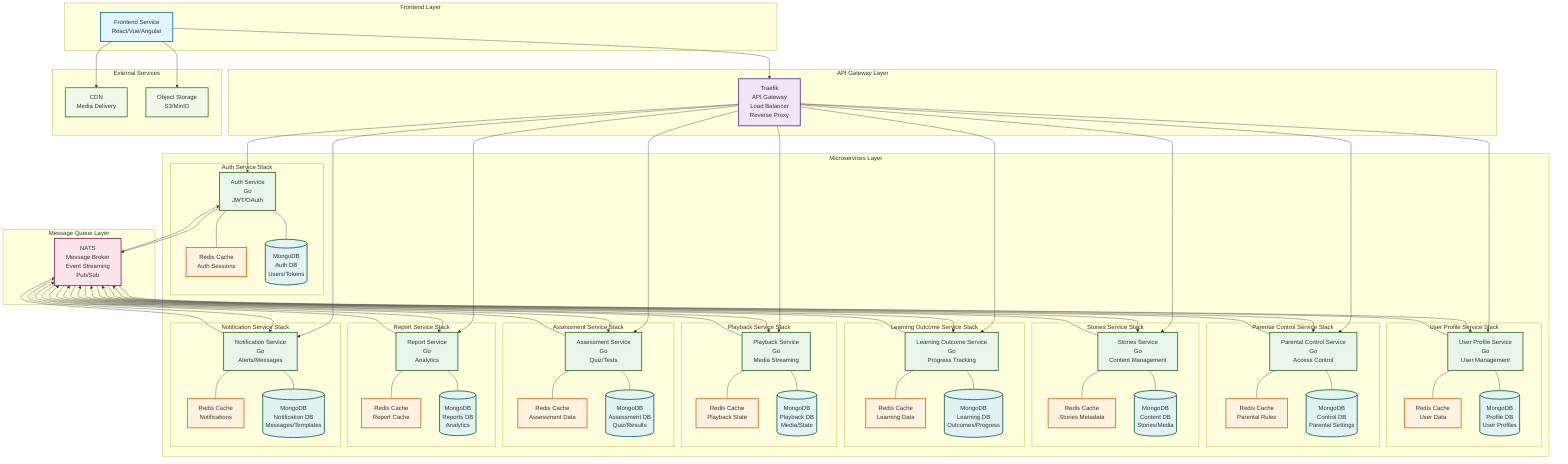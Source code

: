 graph TB
    %% Frontend Layer
    subgraph "Frontend Layer"
        FE[Frontend Service<br/>React/Vue/Angular]
    end
    
    %% API Gateway Layer
    subgraph "API Gateway Layer"
        TRAEFIK[Traefik<br/>API Gateway<br/>Load Balancer<br/>Reverse Proxy]
    end
    
    %% Microservices Layer
    subgraph "Microservices Layer"
        subgraph "Auth Service Stack"
            AUTH[Auth Service<br/>Go<br/>JWT/OAuth]
            REDIS1[Redis Cache<br/>Auth Sessions]
            MONGO1[(MongoDB<br/>Auth DB<br/>Users/Tokens)]
            AUTH --- REDIS1
            AUTH --- MONGO1
        end
        
        subgraph "User Profile Service Stack"
            USER[User Profile Service<br/>Go<br/>User Management]
            REDIS2[Redis Cache<br/>User Data]
            MONGO2[(MongoDB<br/>Profile DB<br/>User Profiles)]
            USER --- REDIS2
            USER --- MONGO2
        end

        subgraph "Parental Control Service Stack"
            PARENT[Parental Control Service<br/>Go<br/>Access Control]
            REDIS3[Redis Cache<br/>Parental Rules]
            MONGO3[(MongoDB<br/>Control DB<br/>Parental Settings)]
            PARENT --- REDIS3
            PARENT --- MONGO3
        end
        
        subgraph "Stories Service Stack"
            STORY[Stories Service<br/>Go<br/>Content Management]
            REDIS4[Redis Cache<br/>Stories Metadata]
            MONGO4[(MongoDB<br/>Content DB<br/>Stories/Media)]
            STORY --- REDIS4
            STORY --- MONGO4
        end
        
        subgraph "Learning Outcome Service Stack"
            LEARN[Learning Outcome Service<br/>Go<br/>Progress Tracking]
            REDIS5[Redis Cache<br/>Learning Data]
            MONGO5[(MongoDB<br/>Learning DB<br/>Outcomes/Progress)]
            LEARN --- REDIS5
            LEARN --- MONGO5
        end
        
        subgraph "Playback Service Stack"
            PLAY[Playback Service<br/>Go<br/>Media Streaming]
            REDIS6[Redis Cache<br/>Playback State]
            MONGO6[(MongoDB<br/>Playback DB<br/>Media/State)]
            PLAY --- REDIS6
            PLAY --- MONGO6
        end
        
        subgraph "Assessment Service Stack"
            ASSESS[Assessment Service<br/>Go<br/>Quiz/Tests]
            REDIS7[Redis Cache<br/>Assessment Data]
            MONGO7[(MongoDB<br/>Assessment DB<br/>Quiz/Results)]
            ASSESS --- REDIS7
            ASSESS --- MONGO7
        end
        
        subgraph "Report Service Stack"
            REPORT[Report Service<br/>Go<br/>Analytics]
            REDIS8[Redis Cache<br/>Report Cache]
            MONGO8[(MongoDB<br/>Reports DB<br/>Analytics)]
            REPORT --- REDIS8
            REPORT --- MONGO8
        end
        
        subgraph "Notification Service Stack"
            NOTIFY[Notification Service<br/>Go<br/>Alerts/Messages]
            REDIS9[Redis Cache<br/>Notifications]
            MONGO9[(MongoDB<br/>Notification DB<br/>Messages/Templates)]
            NOTIFY --- REDIS9
            NOTIFY --- MONGO9
        end
    end
    
    %% Message Queue Layer
    subgraph "Message Queue Layer"
        NATS[NATS<br/>Message Broker<br/>Event Streaming<br/>Pub/Sub]
    end

    %% External Services
    subgraph "External Services"
        CDN[CDN<br/>Media Delivery]
        STORAGE[Object Storage<br/>S3/MinIO]
    end
    
    %% Frontend to Gateway
    FE --> TRAEFIK
    
    %% Gateway to Services
    TRAEFIK --> AUTH
    TRAEFIK --> USER
    TRAEFIK --> PARENT
    TRAEFIK --> STORY
    TRAEFIK --> LEARN
    TRAEFIK --> PLAY
    TRAEFIK --> ASSESS
    TRAEFIK --> REPORT
    TRAEFIK --> NOTIFY
    
    %% Services to Database
    %% Databases are now part of each service stack
    
    %% External Service Connections
    FE --> CDN
    FE --> STORAGE
    
    %% Services to NATS
    AUTH --> NATS
    USER --> NATS
    PARENT --> NATS
    STORY --> NATS
    LEARN --> NATS
    PLAY --> NATS
    ASSESS --> NATS
    REPORT --> NATS
    NOTIFY --> NATS
    
    %% NATS to Services (bidirectional)
    NATS --> AUTH
    NATS --> USER
    NATS --> PARENT
    NATS --> STORY
    NATS --> LEARN
    NATS --> PLAY
    NATS --> ASSESS
    NATS --> REPORT
    NATS --> NOTIFY
    
    %% Styling
    classDef frontend fill:#e1f5fe,stroke:#01579b,stroke-width:2px
    classDef gateway fill:#f3e5f5,stroke:#4a148c,stroke-width:2px
    classDef service fill:#e8f5e8,stroke:#1b5e20,stroke-width:2px
    classDef cache fill:#fff3e0,stroke:#e65100,stroke-width:2px
    classDef queue fill:#fce4ec,stroke:#880e4f,stroke-width:2px
    classDef database fill:#e0f2f1,stroke:#004d40,stroke-width:2px
    classDef external fill:#f1f8e9,stroke:#33691e,stroke-width:2px
    
    class FE frontend
    class TRAEFIK gateway
    class AUTH,USER,PARENT,STORY,LEARN,PLAY,ASSESS,REPORT,NOTIFY service
    class REDIS1,REDIS2,REDIS3,REDIS4,REDIS5,REDIS6,REDIS7,REDIS8,REDIS9 cache
    class NATS queue
    class MONGO1,MONGO2,MONGO3,MONGO4,MONGO5,MONGO6,MONGO7,MONGO8,MONGO9 database
    class CDN,STORAGE external